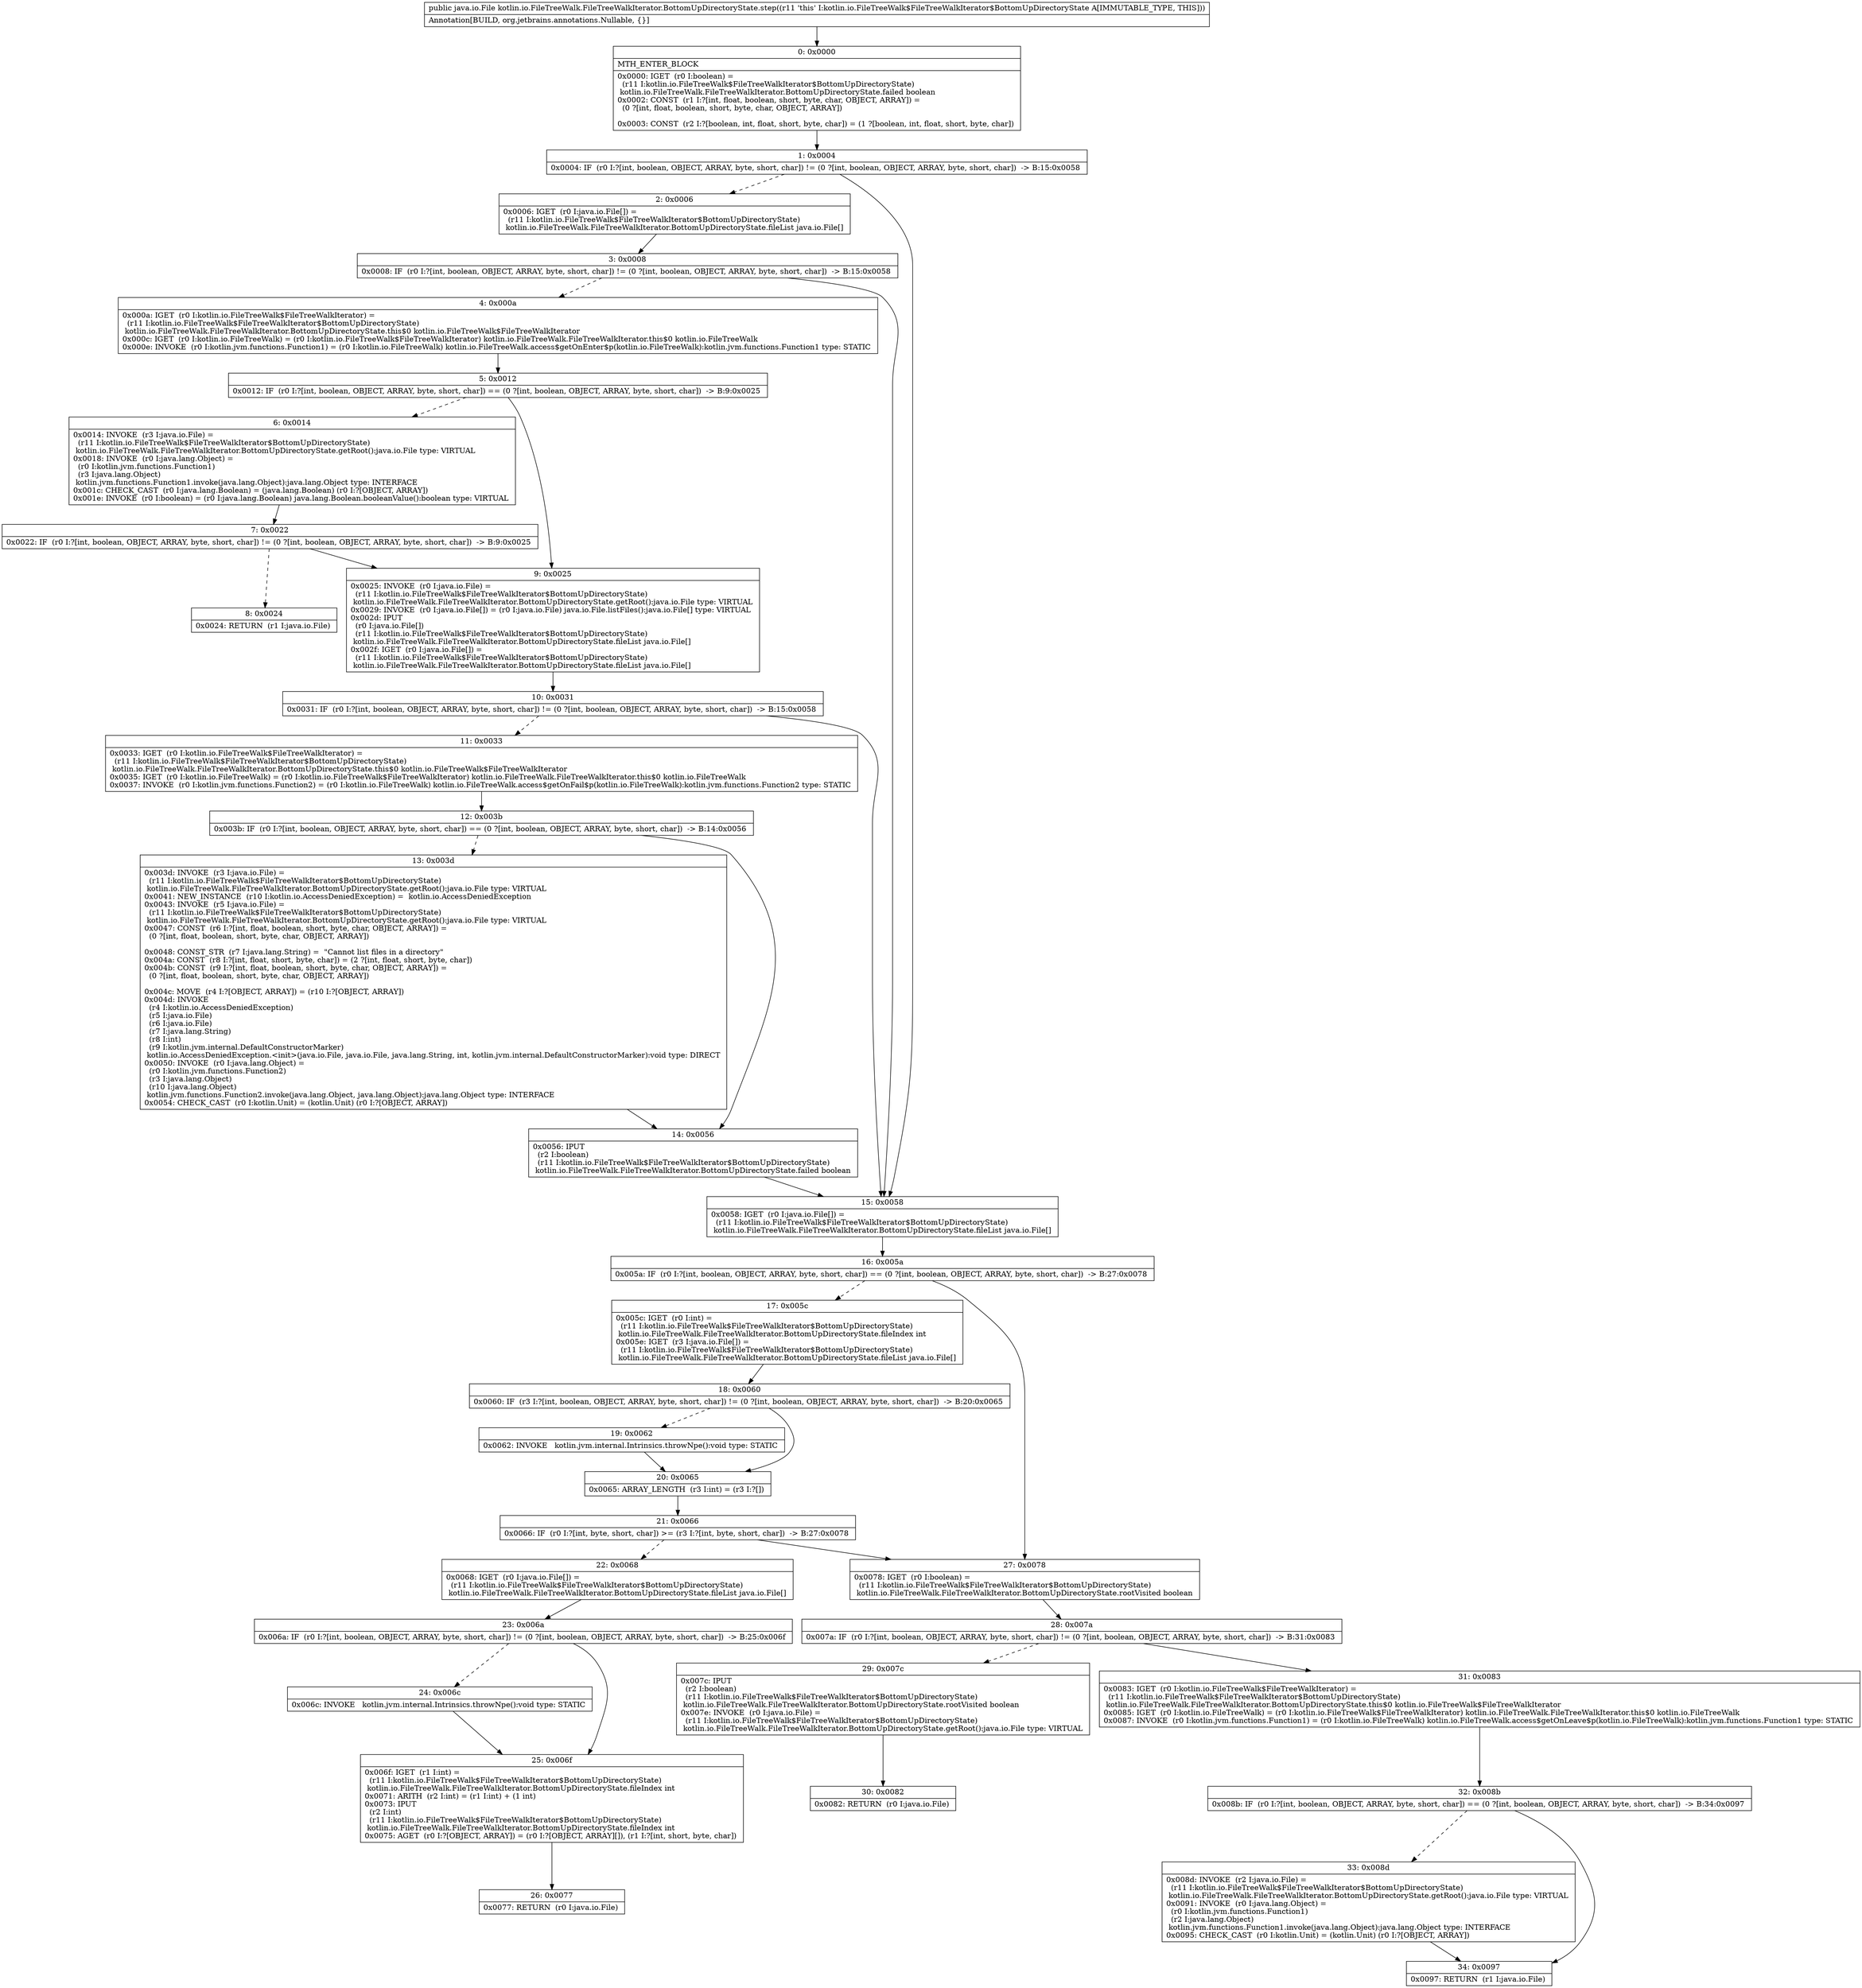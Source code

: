 digraph "CFG forkotlin.io.FileTreeWalk.FileTreeWalkIterator.BottomUpDirectoryState.step()Ljava\/io\/File;" {
Node_0 [shape=record,label="{0\:\ 0x0000|MTH_ENTER_BLOCK\l|0x0000: IGET  (r0 I:boolean) = \l  (r11 I:kotlin.io.FileTreeWalk$FileTreeWalkIterator$BottomUpDirectoryState)\l kotlin.io.FileTreeWalk.FileTreeWalkIterator.BottomUpDirectoryState.failed boolean \l0x0002: CONST  (r1 I:?[int, float, boolean, short, byte, char, OBJECT, ARRAY]) = \l  (0 ?[int, float, boolean, short, byte, char, OBJECT, ARRAY])\l \l0x0003: CONST  (r2 I:?[boolean, int, float, short, byte, char]) = (1 ?[boolean, int, float, short, byte, char]) \l}"];
Node_1 [shape=record,label="{1\:\ 0x0004|0x0004: IF  (r0 I:?[int, boolean, OBJECT, ARRAY, byte, short, char]) != (0 ?[int, boolean, OBJECT, ARRAY, byte, short, char])  \-\> B:15:0x0058 \l}"];
Node_2 [shape=record,label="{2\:\ 0x0006|0x0006: IGET  (r0 I:java.io.File[]) = \l  (r11 I:kotlin.io.FileTreeWalk$FileTreeWalkIterator$BottomUpDirectoryState)\l kotlin.io.FileTreeWalk.FileTreeWalkIterator.BottomUpDirectoryState.fileList java.io.File[] \l}"];
Node_3 [shape=record,label="{3\:\ 0x0008|0x0008: IF  (r0 I:?[int, boolean, OBJECT, ARRAY, byte, short, char]) != (0 ?[int, boolean, OBJECT, ARRAY, byte, short, char])  \-\> B:15:0x0058 \l}"];
Node_4 [shape=record,label="{4\:\ 0x000a|0x000a: IGET  (r0 I:kotlin.io.FileTreeWalk$FileTreeWalkIterator) = \l  (r11 I:kotlin.io.FileTreeWalk$FileTreeWalkIterator$BottomUpDirectoryState)\l kotlin.io.FileTreeWalk.FileTreeWalkIterator.BottomUpDirectoryState.this$0 kotlin.io.FileTreeWalk$FileTreeWalkIterator \l0x000c: IGET  (r0 I:kotlin.io.FileTreeWalk) = (r0 I:kotlin.io.FileTreeWalk$FileTreeWalkIterator) kotlin.io.FileTreeWalk.FileTreeWalkIterator.this$0 kotlin.io.FileTreeWalk \l0x000e: INVOKE  (r0 I:kotlin.jvm.functions.Function1) = (r0 I:kotlin.io.FileTreeWalk) kotlin.io.FileTreeWalk.access$getOnEnter$p(kotlin.io.FileTreeWalk):kotlin.jvm.functions.Function1 type: STATIC \l}"];
Node_5 [shape=record,label="{5\:\ 0x0012|0x0012: IF  (r0 I:?[int, boolean, OBJECT, ARRAY, byte, short, char]) == (0 ?[int, boolean, OBJECT, ARRAY, byte, short, char])  \-\> B:9:0x0025 \l}"];
Node_6 [shape=record,label="{6\:\ 0x0014|0x0014: INVOKE  (r3 I:java.io.File) = \l  (r11 I:kotlin.io.FileTreeWalk$FileTreeWalkIterator$BottomUpDirectoryState)\l kotlin.io.FileTreeWalk.FileTreeWalkIterator.BottomUpDirectoryState.getRoot():java.io.File type: VIRTUAL \l0x0018: INVOKE  (r0 I:java.lang.Object) = \l  (r0 I:kotlin.jvm.functions.Function1)\l  (r3 I:java.lang.Object)\l kotlin.jvm.functions.Function1.invoke(java.lang.Object):java.lang.Object type: INTERFACE \l0x001c: CHECK_CAST  (r0 I:java.lang.Boolean) = (java.lang.Boolean) (r0 I:?[OBJECT, ARRAY]) \l0x001e: INVOKE  (r0 I:boolean) = (r0 I:java.lang.Boolean) java.lang.Boolean.booleanValue():boolean type: VIRTUAL \l}"];
Node_7 [shape=record,label="{7\:\ 0x0022|0x0022: IF  (r0 I:?[int, boolean, OBJECT, ARRAY, byte, short, char]) != (0 ?[int, boolean, OBJECT, ARRAY, byte, short, char])  \-\> B:9:0x0025 \l}"];
Node_8 [shape=record,label="{8\:\ 0x0024|0x0024: RETURN  (r1 I:java.io.File) \l}"];
Node_9 [shape=record,label="{9\:\ 0x0025|0x0025: INVOKE  (r0 I:java.io.File) = \l  (r11 I:kotlin.io.FileTreeWalk$FileTreeWalkIterator$BottomUpDirectoryState)\l kotlin.io.FileTreeWalk.FileTreeWalkIterator.BottomUpDirectoryState.getRoot():java.io.File type: VIRTUAL \l0x0029: INVOKE  (r0 I:java.io.File[]) = (r0 I:java.io.File) java.io.File.listFiles():java.io.File[] type: VIRTUAL \l0x002d: IPUT  \l  (r0 I:java.io.File[])\l  (r11 I:kotlin.io.FileTreeWalk$FileTreeWalkIterator$BottomUpDirectoryState)\l kotlin.io.FileTreeWalk.FileTreeWalkIterator.BottomUpDirectoryState.fileList java.io.File[] \l0x002f: IGET  (r0 I:java.io.File[]) = \l  (r11 I:kotlin.io.FileTreeWalk$FileTreeWalkIterator$BottomUpDirectoryState)\l kotlin.io.FileTreeWalk.FileTreeWalkIterator.BottomUpDirectoryState.fileList java.io.File[] \l}"];
Node_10 [shape=record,label="{10\:\ 0x0031|0x0031: IF  (r0 I:?[int, boolean, OBJECT, ARRAY, byte, short, char]) != (0 ?[int, boolean, OBJECT, ARRAY, byte, short, char])  \-\> B:15:0x0058 \l}"];
Node_11 [shape=record,label="{11\:\ 0x0033|0x0033: IGET  (r0 I:kotlin.io.FileTreeWalk$FileTreeWalkIterator) = \l  (r11 I:kotlin.io.FileTreeWalk$FileTreeWalkIterator$BottomUpDirectoryState)\l kotlin.io.FileTreeWalk.FileTreeWalkIterator.BottomUpDirectoryState.this$0 kotlin.io.FileTreeWalk$FileTreeWalkIterator \l0x0035: IGET  (r0 I:kotlin.io.FileTreeWalk) = (r0 I:kotlin.io.FileTreeWalk$FileTreeWalkIterator) kotlin.io.FileTreeWalk.FileTreeWalkIterator.this$0 kotlin.io.FileTreeWalk \l0x0037: INVOKE  (r0 I:kotlin.jvm.functions.Function2) = (r0 I:kotlin.io.FileTreeWalk) kotlin.io.FileTreeWalk.access$getOnFail$p(kotlin.io.FileTreeWalk):kotlin.jvm.functions.Function2 type: STATIC \l}"];
Node_12 [shape=record,label="{12\:\ 0x003b|0x003b: IF  (r0 I:?[int, boolean, OBJECT, ARRAY, byte, short, char]) == (0 ?[int, boolean, OBJECT, ARRAY, byte, short, char])  \-\> B:14:0x0056 \l}"];
Node_13 [shape=record,label="{13\:\ 0x003d|0x003d: INVOKE  (r3 I:java.io.File) = \l  (r11 I:kotlin.io.FileTreeWalk$FileTreeWalkIterator$BottomUpDirectoryState)\l kotlin.io.FileTreeWalk.FileTreeWalkIterator.BottomUpDirectoryState.getRoot():java.io.File type: VIRTUAL \l0x0041: NEW_INSTANCE  (r10 I:kotlin.io.AccessDeniedException) =  kotlin.io.AccessDeniedException \l0x0043: INVOKE  (r5 I:java.io.File) = \l  (r11 I:kotlin.io.FileTreeWalk$FileTreeWalkIterator$BottomUpDirectoryState)\l kotlin.io.FileTreeWalk.FileTreeWalkIterator.BottomUpDirectoryState.getRoot():java.io.File type: VIRTUAL \l0x0047: CONST  (r6 I:?[int, float, boolean, short, byte, char, OBJECT, ARRAY]) = \l  (0 ?[int, float, boolean, short, byte, char, OBJECT, ARRAY])\l \l0x0048: CONST_STR  (r7 I:java.lang.String) =  \"Cannot list files in a directory\" \l0x004a: CONST  (r8 I:?[int, float, short, byte, char]) = (2 ?[int, float, short, byte, char]) \l0x004b: CONST  (r9 I:?[int, float, boolean, short, byte, char, OBJECT, ARRAY]) = \l  (0 ?[int, float, boolean, short, byte, char, OBJECT, ARRAY])\l \l0x004c: MOVE  (r4 I:?[OBJECT, ARRAY]) = (r10 I:?[OBJECT, ARRAY]) \l0x004d: INVOKE  \l  (r4 I:kotlin.io.AccessDeniedException)\l  (r5 I:java.io.File)\l  (r6 I:java.io.File)\l  (r7 I:java.lang.String)\l  (r8 I:int)\l  (r9 I:kotlin.jvm.internal.DefaultConstructorMarker)\l kotlin.io.AccessDeniedException.\<init\>(java.io.File, java.io.File, java.lang.String, int, kotlin.jvm.internal.DefaultConstructorMarker):void type: DIRECT \l0x0050: INVOKE  (r0 I:java.lang.Object) = \l  (r0 I:kotlin.jvm.functions.Function2)\l  (r3 I:java.lang.Object)\l  (r10 I:java.lang.Object)\l kotlin.jvm.functions.Function2.invoke(java.lang.Object, java.lang.Object):java.lang.Object type: INTERFACE \l0x0054: CHECK_CAST  (r0 I:kotlin.Unit) = (kotlin.Unit) (r0 I:?[OBJECT, ARRAY]) \l}"];
Node_14 [shape=record,label="{14\:\ 0x0056|0x0056: IPUT  \l  (r2 I:boolean)\l  (r11 I:kotlin.io.FileTreeWalk$FileTreeWalkIterator$BottomUpDirectoryState)\l kotlin.io.FileTreeWalk.FileTreeWalkIterator.BottomUpDirectoryState.failed boolean \l}"];
Node_15 [shape=record,label="{15\:\ 0x0058|0x0058: IGET  (r0 I:java.io.File[]) = \l  (r11 I:kotlin.io.FileTreeWalk$FileTreeWalkIterator$BottomUpDirectoryState)\l kotlin.io.FileTreeWalk.FileTreeWalkIterator.BottomUpDirectoryState.fileList java.io.File[] \l}"];
Node_16 [shape=record,label="{16\:\ 0x005a|0x005a: IF  (r0 I:?[int, boolean, OBJECT, ARRAY, byte, short, char]) == (0 ?[int, boolean, OBJECT, ARRAY, byte, short, char])  \-\> B:27:0x0078 \l}"];
Node_17 [shape=record,label="{17\:\ 0x005c|0x005c: IGET  (r0 I:int) = \l  (r11 I:kotlin.io.FileTreeWalk$FileTreeWalkIterator$BottomUpDirectoryState)\l kotlin.io.FileTreeWalk.FileTreeWalkIterator.BottomUpDirectoryState.fileIndex int \l0x005e: IGET  (r3 I:java.io.File[]) = \l  (r11 I:kotlin.io.FileTreeWalk$FileTreeWalkIterator$BottomUpDirectoryState)\l kotlin.io.FileTreeWalk.FileTreeWalkIterator.BottomUpDirectoryState.fileList java.io.File[] \l}"];
Node_18 [shape=record,label="{18\:\ 0x0060|0x0060: IF  (r3 I:?[int, boolean, OBJECT, ARRAY, byte, short, char]) != (0 ?[int, boolean, OBJECT, ARRAY, byte, short, char])  \-\> B:20:0x0065 \l}"];
Node_19 [shape=record,label="{19\:\ 0x0062|0x0062: INVOKE   kotlin.jvm.internal.Intrinsics.throwNpe():void type: STATIC \l}"];
Node_20 [shape=record,label="{20\:\ 0x0065|0x0065: ARRAY_LENGTH  (r3 I:int) = (r3 I:?[]) \l}"];
Node_21 [shape=record,label="{21\:\ 0x0066|0x0066: IF  (r0 I:?[int, byte, short, char]) \>= (r3 I:?[int, byte, short, char])  \-\> B:27:0x0078 \l}"];
Node_22 [shape=record,label="{22\:\ 0x0068|0x0068: IGET  (r0 I:java.io.File[]) = \l  (r11 I:kotlin.io.FileTreeWalk$FileTreeWalkIterator$BottomUpDirectoryState)\l kotlin.io.FileTreeWalk.FileTreeWalkIterator.BottomUpDirectoryState.fileList java.io.File[] \l}"];
Node_23 [shape=record,label="{23\:\ 0x006a|0x006a: IF  (r0 I:?[int, boolean, OBJECT, ARRAY, byte, short, char]) != (0 ?[int, boolean, OBJECT, ARRAY, byte, short, char])  \-\> B:25:0x006f \l}"];
Node_24 [shape=record,label="{24\:\ 0x006c|0x006c: INVOKE   kotlin.jvm.internal.Intrinsics.throwNpe():void type: STATIC \l}"];
Node_25 [shape=record,label="{25\:\ 0x006f|0x006f: IGET  (r1 I:int) = \l  (r11 I:kotlin.io.FileTreeWalk$FileTreeWalkIterator$BottomUpDirectoryState)\l kotlin.io.FileTreeWalk.FileTreeWalkIterator.BottomUpDirectoryState.fileIndex int \l0x0071: ARITH  (r2 I:int) = (r1 I:int) + (1 int) \l0x0073: IPUT  \l  (r2 I:int)\l  (r11 I:kotlin.io.FileTreeWalk$FileTreeWalkIterator$BottomUpDirectoryState)\l kotlin.io.FileTreeWalk.FileTreeWalkIterator.BottomUpDirectoryState.fileIndex int \l0x0075: AGET  (r0 I:?[OBJECT, ARRAY]) = (r0 I:?[OBJECT, ARRAY][]), (r1 I:?[int, short, byte, char]) \l}"];
Node_26 [shape=record,label="{26\:\ 0x0077|0x0077: RETURN  (r0 I:java.io.File) \l}"];
Node_27 [shape=record,label="{27\:\ 0x0078|0x0078: IGET  (r0 I:boolean) = \l  (r11 I:kotlin.io.FileTreeWalk$FileTreeWalkIterator$BottomUpDirectoryState)\l kotlin.io.FileTreeWalk.FileTreeWalkIterator.BottomUpDirectoryState.rootVisited boolean \l}"];
Node_28 [shape=record,label="{28\:\ 0x007a|0x007a: IF  (r0 I:?[int, boolean, OBJECT, ARRAY, byte, short, char]) != (0 ?[int, boolean, OBJECT, ARRAY, byte, short, char])  \-\> B:31:0x0083 \l}"];
Node_29 [shape=record,label="{29\:\ 0x007c|0x007c: IPUT  \l  (r2 I:boolean)\l  (r11 I:kotlin.io.FileTreeWalk$FileTreeWalkIterator$BottomUpDirectoryState)\l kotlin.io.FileTreeWalk.FileTreeWalkIterator.BottomUpDirectoryState.rootVisited boolean \l0x007e: INVOKE  (r0 I:java.io.File) = \l  (r11 I:kotlin.io.FileTreeWalk$FileTreeWalkIterator$BottomUpDirectoryState)\l kotlin.io.FileTreeWalk.FileTreeWalkIterator.BottomUpDirectoryState.getRoot():java.io.File type: VIRTUAL \l}"];
Node_30 [shape=record,label="{30\:\ 0x0082|0x0082: RETURN  (r0 I:java.io.File) \l}"];
Node_31 [shape=record,label="{31\:\ 0x0083|0x0083: IGET  (r0 I:kotlin.io.FileTreeWalk$FileTreeWalkIterator) = \l  (r11 I:kotlin.io.FileTreeWalk$FileTreeWalkIterator$BottomUpDirectoryState)\l kotlin.io.FileTreeWalk.FileTreeWalkIterator.BottomUpDirectoryState.this$0 kotlin.io.FileTreeWalk$FileTreeWalkIterator \l0x0085: IGET  (r0 I:kotlin.io.FileTreeWalk) = (r0 I:kotlin.io.FileTreeWalk$FileTreeWalkIterator) kotlin.io.FileTreeWalk.FileTreeWalkIterator.this$0 kotlin.io.FileTreeWalk \l0x0087: INVOKE  (r0 I:kotlin.jvm.functions.Function1) = (r0 I:kotlin.io.FileTreeWalk) kotlin.io.FileTreeWalk.access$getOnLeave$p(kotlin.io.FileTreeWalk):kotlin.jvm.functions.Function1 type: STATIC \l}"];
Node_32 [shape=record,label="{32\:\ 0x008b|0x008b: IF  (r0 I:?[int, boolean, OBJECT, ARRAY, byte, short, char]) == (0 ?[int, boolean, OBJECT, ARRAY, byte, short, char])  \-\> B:34:0x0097 \l}"];
Node_33 [shape=record,label="{33\:\ 0x008d|0x008d: INVOKE  (r2 I:java.io.File) = \l  (r11 I:kotlin.io.FileTreeWalk$FileTreeWalkIterator$BottomUpDirectoryState)\l kotlin.io.FileTreeWalk.FileTreeWalkIterator.BottomUpDirectoryState.getRoot():java.io.File type: VIRTUAL \l0x0091: INVOKE  (r0 I:java.lang.Object) = \l  (r0 I:kotlin.jvm.functions.Function1)\l  (r2 I:java.lang.Object)\l kotlin.jvm.functions.Function1.invoke(java.lang.Object):java.lang.Object type: INTERFACE \l0x0095: CHECK_CAST  (r0 I:kotlin.Unit) = (kotlin.Unit) (r0 I:?[OBJECT, ARRAY]) \l}"];
Node_34 [shape=record,label="{34\:\ 0x0097|0x0097: RETURN  (r1 I:java.io.File) \l}"];
MethodNode[shape=record,label="{public java.io.File kotlin.io.FileTreeWalk.FileTreeWalkIterator.BottomUpDirectoryState.step((r11 'this' I:kotlin.io.FileTreeWalk$FileTreeWalkIterator$BottomUpDirectoryState A[IMMUTABLE_TYPE, THIS]))  | Annotation[BUILD, org.jetbrains.annotations.Nullable, \{\}]\l}"];
MethodNode -> Node_0;
Node_0 -> Node_1;
Node_1 -> Node_2[style=dashed];
Node_1 -> Node_15;
Node_2 -> Node_3;
Node_3 -> Node_4[style=dashed];
Node_3 -> Node_15;
Node_4 -> Node_5;
Node_5 -> Node_6[style=dashed];
Node_5 -> Node_9;
Node_6 -> Node_7;
Node_7 -> Node_8[style=dashed];
Node_7 -> Node_9;
Node_9 -> Node_10;
Node_10 -> Node_11[style=dashed];
Node_10 -> Node_15;
Node_11 -> Node_12;
Node_12 -> Node_13[style=dashed];
Node_12 -> Node_14;
Node_13 -> Node_14;
Node_14 -> Node_15;
Node_15 -> Node_16;
Node_16 -> Node_17[style=dashed];
Node_16 -> Node_27;
Node_17 -> Node_18;
Node_18 -> Node_19[style=dashed];
Node_18 -> Node_20;
Node_19 -> Node_20;
Node_20 -> Node_21;
Node_21 -> Node_22[style=dashed];
Node_21 -> Node_27;
Node_22 -> Node_23;
Node_23 -> Node_24[style=dashed];
Node_23 -> Node_25;
Node_24 -> Node_25;
Node_25 -> Node_26;
Node_27 -> Node_28;
Node_28 -> Node_29[style=dashed];
Node_28 -> Node_31;
Node_29 -> Node_30;
Node_31 -> Node_32;
Node_32 -> Node_33[style=dashed];
Node_32 -> Node_34;
Node_33 -> Node_34;
}

